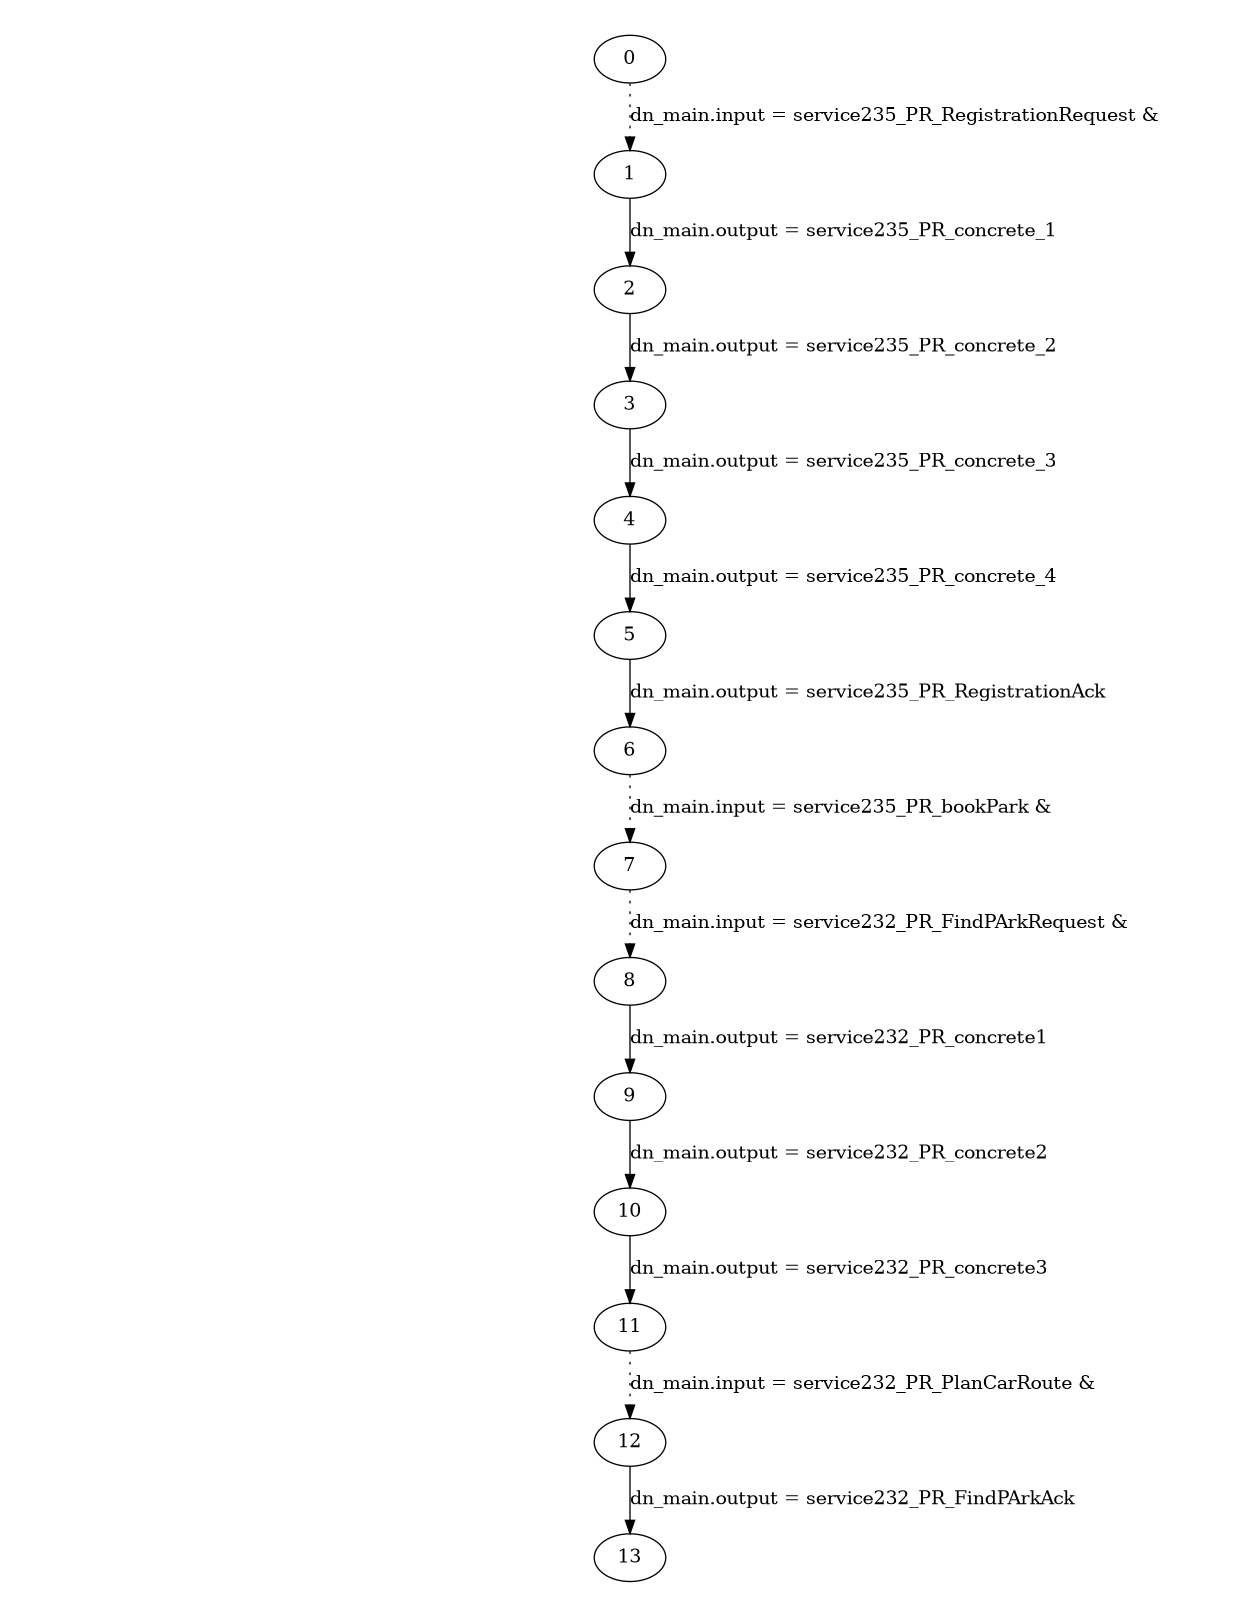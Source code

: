 digraph plan_fsm {
ratio="1.3";
margin="0.2";
size="8.0,11.4";
"0" -> "1" [style=dotted label="dn_main.input = service235_PR_RegistrationRequest &\n"]
"1" -> "2" [label="dn_main.output = service235_PR_concrete_1"]
"2" -> "3" [label="dn_main.output = service235_PR_concrete_2"]
"3" -> "4" [label="dn_main.output = service235_PR_concrete_3"]
"4" -> "5" [label="dn_main.output = service235_PR_concrete_4"]
"5" -> "6" [label="dn_main.output = service235_PR_RegistrationAck"]
"6" -> "7" [style=dotted label="dn_main.input = service235_PR_bookPark &\n"]
"7" -> "8" [style=dotted label="dn_main.input = service232_PR_FindPArkRequest &\n"]
"8" -> "9" [label="dn_main.output = service232_PR_concrete1"]
"9" -> "10" [label="dn_main.output = service232_PR_concrete2"]
"10" -> "11" [label="dn_main.output = service232_PR_concrete3"]
"11" -> "12" [style=dotted label="dn_main.input = service232_PR_PlanCarRoute &\n"]
"12" -> "13" [label="dn_main.output = service232_PR_FindPArkAck"]
}

